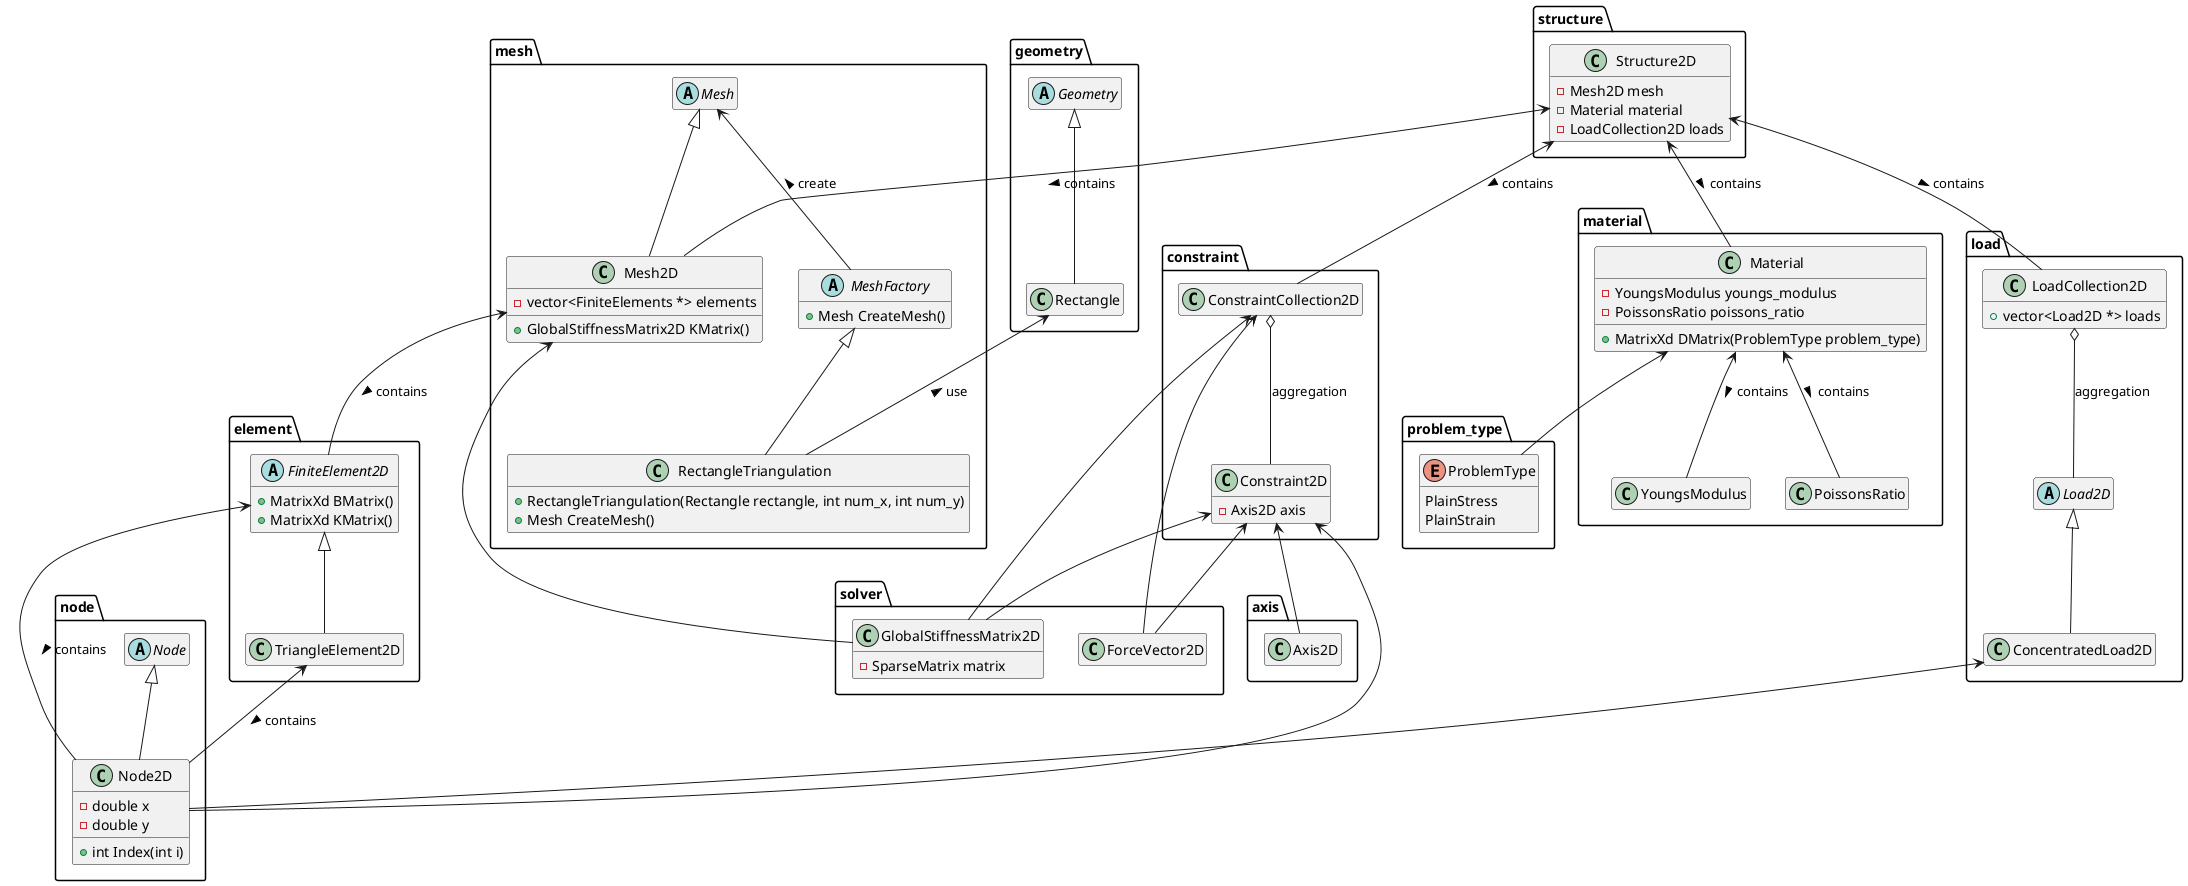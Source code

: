 @startuml

hide empty members

package structure {
    class Structure2D {
        - Mesh2D mesh
        - Material material
        - LoadCollection2D loads 
    }
}

package axis {
    class Axis2D
}

package load {
    abstract class Load2D
    class LoadCollection2D {
        + vector<Load2D *> loads
    }
    class ConcentratedLoad2D extends Load2D
}

package constraint {
    class ConstraintCollection2D {
    }
    class Constraint2D {
        - Axis2D axis
    }
}

package solver {
    class GlobalStiffnessMatrix2D {
        - SparseMatrix matrix
    }
    class ForceVector2D {

    }
}

package geometry {
    abstract class Geometry {
    }
    class Rectangle extends Geometry {
    }
}

package mesh {
    abstract class Mesh {
    }
    class Mesh2D extends Mesh {
        - vector<FiniteElements *> elements
        + GlobalStiffnessMatrix2D KMatrix()
    }
    abstract class MeshFactory {
        + Mesh CreateMesh()
    }
    class RectangleTriangulation extends MeshFactory {
        + RectangleTriangulation(Rectangle rectangle, int num_x, int num_y)
        + Mesh CreateMesh()
    }
}

package element {
    abstract class FiniteElement2D {
        + MatrixXd BMatrix()
        + MatrixXd KMatrix()
    }
    class TriangleElement2D extends FiniteElement2D
}

package material {
    class Material {
        - YoungsModulus youngs_modulus
        - PoissonsRatio poissons_ratio
        + MatrixXd DMatrix(ProblemType problem_type)
    }
    class PoissonsRatio
    class YoungsModulus
}

package node {
    abstract class Node {
    }
    class Node2D extends Node {
        - double x
        - double y
        + int Index(int i)
    }
}

package problem_type {
    enum ProblemType {
        PlainStress
        PlainStrain
    }
}

ConstraintCollection2D o-- Constraint2D : aggregation
ConstraintCollection2D <-- ForceVector2D
ConstraintCollection2D <-- GlobalStiffnessMatrix2D 
Constraint2D <-- Axis2D
Constraint2D <-- ForceVector2D
Constraint2D <-- GlobalStiffnessMatrix2D
Constraint2D <-- Node2D
Structure2D <-- Mesh2D : contains >
Structure2D <-- Material : contains >
Structure2D <-- ConstraintCollection2D : contains >
LoadCollection2D o-- Load2D : aggregation
Structure2D <-- LoadCollection2D : contains >
Mesh <-- MeshFactory : < create
Mesh2D <-- GlobalStiffnessMatrix2D
Mesh2D <-- FiniteElement2D : contains >
Rectangle <-- RectangleTriangulation : < use
FiniteElement2D <-- Node2D : contains >
TriangleElement2D <-- Node2D : contains >
Material <-- PoissonsRatio : contains >
Material <-- YoungsModulus : contains >
Material <-- ProblemType
ConcentratedLoad2D <-- Node2D

@enduml
